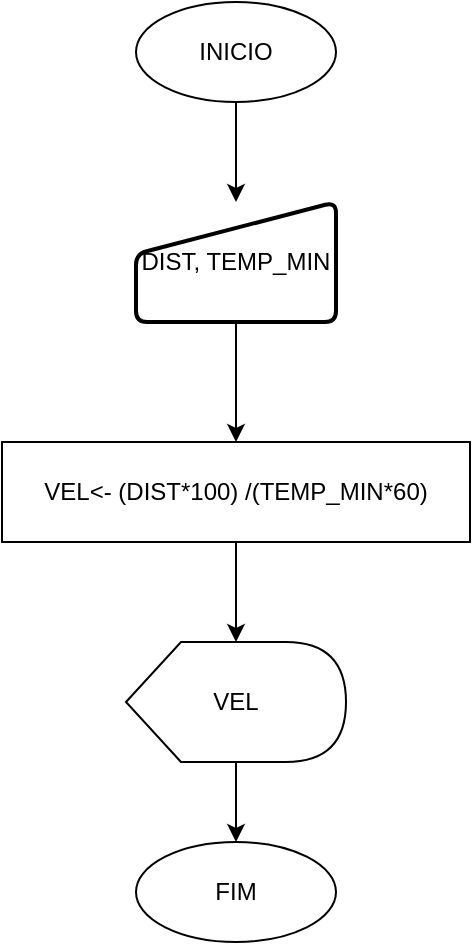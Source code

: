 <mxfile version="14.5.1" type="device"><diagram id="UiVvxj2iZf6nopLQl3UC" name="Página-1"><mxGraphModel dx="422" dy="520" grid="1" gridSize="10" guides="1" tooltips="1" connect="1" arrows="1" fold="1" page="1" pageScale="1" pageWidth="827" pageHeight="1169" math="0" shadow="0"><root><mxCell id="0"/><mxCell id="1" parent="0"/><mxCell id="PSNNQQpI7Unk6fzdk4aL-2" value="" style="edgeStyle=orthogonalEdgeStyle;rounded=0;orthogonalLoop=1;jettySize=auto;html=1;" edge="1" parent="1" source="PKf4HmzUixH8jtlK8NeO-1" target="PSNNQQpI7Unk6fzdk4aL-1"><mxGeometry relative="1" as="geometry"/></mxCell><mxCell id="PKf4HmzUixH8jtlK8NeO-1" value="INICIO" style="ellipse;whiteSpace=wrap;html=1;" parent="1" vertex="1"><mxGeometry x="276" y="60" width="100" height="50" as="geometry"/></mxCell><mxCell id="PKf4HmzUixH8jtlK8NeO-2" value="FIM" style="ellipse;whiteSpace=wrap;html=1;" parent="1" vertex="1"><mxGeometry x="276" y="480" width="100" height="50" as="geometry"/></mxCell><mxCell id="PKf4HmzUixH8jtlK8NeO-8" value="" style="edgeStyle=none;rounded=0;orthogonalLoop=1;jettySize=auto;html=1;" parent="1" source="PKf4HmzUixH8jtlK8NeO-5" target="PKf4HmzUixH8jtlK8NeO-7" edge="1"><mxGeometry relative="1" as="geometry"/></mxCell><mxCell id="PKf4HmzUixH8jtlK8NeO-5" value="VEL&amp;lt;- (DIST*100) /(TEMP_MIN*60)" style="whiteSpace=wrap;html=1;" parent="1" vertex="1"><mxGeometry x="209" y="280" width="234" height="50" as="geometry"/></mxCell><mxCell id="PKf4HmzUixH8jtlK8NeO-9" value="" style="edgeStyle=none;rounded=0;orthogonalLoop=1;jettySize=auto;html=1;" parent="1" source="PKf4HmzUixH8jtlK8NeO-7" target="PKf4HmzUixH8jtlK8NeO-2" edge="1"><mxGeometry relative="1" as="geometry"/></mxCell><mxCell id="PKf4HmzUixH8jtlK8NeO-7" value="VEL" style="shape=display;whiteSpace=wrap;html=1;" parent="1" vertex="1"><mxGeometry x="271" y="380" width="110" height="60" as="geometry"/></mxCell><mxCell id="PSNNQQpI7Unk6fzdk4aL-3" value="" style="edgeStyle=orthogonalEdgeStyle;rounded=0;orthogonalLoop=1;jettySize=auto;html=1;" edge="1" parent="1" source="PSNNQQpI7Unk6fzdk4aL-1" target="PKf4HmzUixH8jtlK8NeO-5"><mxGeometry relative="1" as="geometry"/></mxCell><mxCell id="PSNNQQpI7Unk6fzdk4aL-1" value="&lt;span&gt;DIST, TEMP_MIN&lt;/span&gt;" style="html=1;strokeWidth=2;shape=manualInput;whiteSpace=wrap;rounded=1;size=26;arcSize=11;" vertex="1" parent="1"><mxGeometry x="276" y="160" width="100" height="60" as="geometry"/></mxCell></root></mxGraphModel></diagram></mxfile>